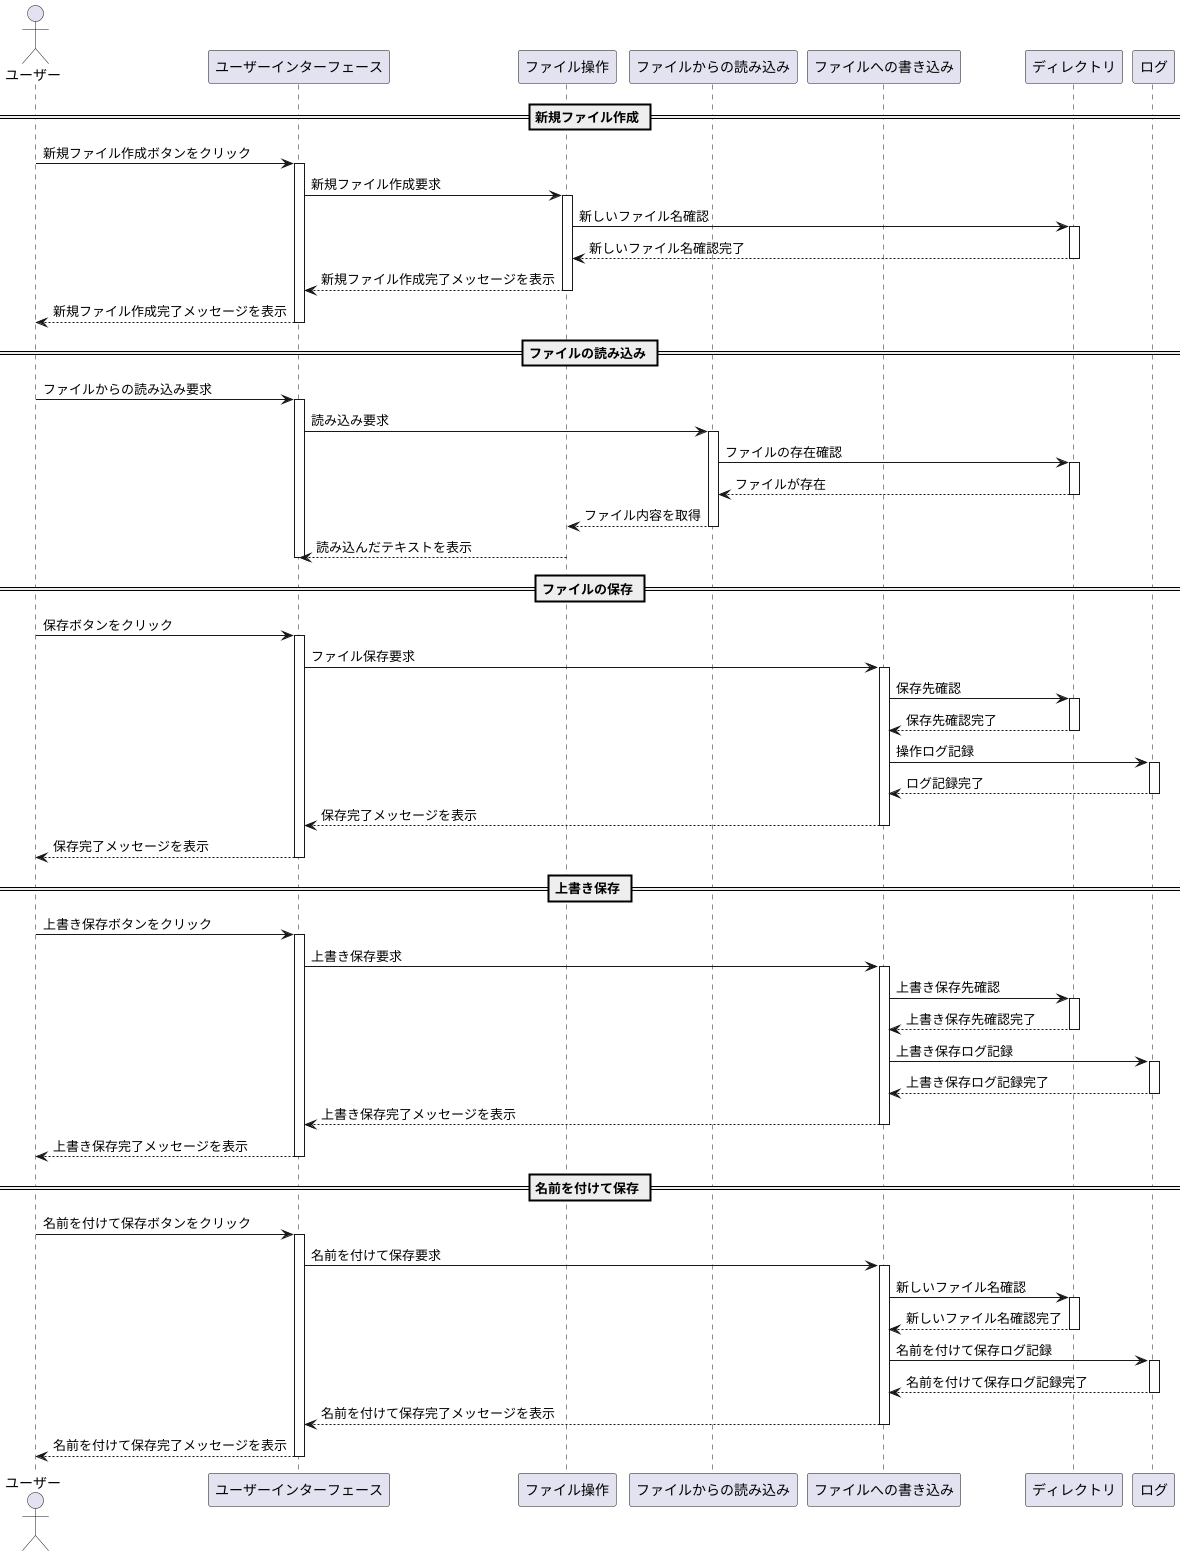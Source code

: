 @startuml

actor User as "ユーザー"
participant "ユーザーインターフェース" as UI
participant "ファイル操作" as FileOperation
participant "ファイルからの読み込み" as FileInput
participant "ファイルへの書き込み" as FileOutput
participant "ディレクトリ" as Directory
participant "ログ" as Log

== 新規ファイル作成 ==
User -> UI : 新規ファイル作成ボタンをクリック
activate UI

UI -> FileOperation : 新規ファイル作成要求
activate FileOperation

FileOperation -> Directory : 新しいファイル名確認
activate Directory

Directory --> FileOperation : 新しいファイル名確認完了
deactivate Directory

FileOperation --> UI : 新規ファイル作成完了メッセージを表示
deactivate FileOperation

UI --> User : 新規ファイル作成完了メッセージを表示
deactivate UI

== ファイルの読み込み ==
User -> UI : ファイルからの読み込み要求
activate UI

UI -> FileInput : 読み込み要求
activate FileInput

FileInput -> Directory : ファイルの存在確認
activate Directory

Directory --> FileInput : ファイルが存在
deactivate Directory

FileInput --> FileOperation : ファイル内容を取得
deactivate FileInput

FileOperation --> UI : 読み込んだテキストを表示
deactivate UI

== ファイルの保存 ==
User -> UI : 保存ボタンをクリック
activate UI

UI -> FileOutput : ファイル保存要求
activate FileOutput

FileOutput -> Directory : 保存先確認
activate Directory

Directory --> FileOutput : 保存先確認完了
deactivate Directory

FileOutput -> Log : 操作ログ記録
activate Log

Log --> FileOutput : ログ記録完了
deactivate Log

FileOutput --> UI : 保存完了メッセージを表示
deactivate FileOutput

UI --> User : 保存完了メッセージを表示
deactivate UI

== 上書き保存 ==
User -> UI : 上書き保存ボタンをクリック
activate UI

UI -> FileOutput : 上書き保存要求
activate FileOutput

FileOutput -> Directory : 上書き保存先確認
activate Directory

Directory --> FileOutput : 上書き保存先確認完了
deactivate Directory

FileOutput -> Log : 上書き保存ログ記録
activate Log

Log --> FileOutput : 上書き保存ログ記録完了
deactivate Log

FileOutput --> UI : 上書き保存完了メッセージを表示
deactivate FileOutput

UI --> User : 上書き保存完了メッセージを表示
deactivate UI

== 名前を付けて保存 ==
User -> UI : 名前を付けて保存ボタンをクリック
activate UI

UI -> FileOutput : 名前を付けて保存要求
activate FileOutput

FileOutput -> Directory : 新しいファイル名確認
activate Directory

Directory --> FileOutput : 新しいファイル名確認完了
deactivate Directory

FileOutput -> Log : 名前を付けて保存ログ記録
activate Log

Log --> FileOutput : 名前を付けて保存ログ記録完了
deactivate Log

FileOutput --> UI : 名前を付けて保存完了メッセージを表示
deactivate FileOutput

UI --> User : 名前を付けて保存完了メッセージを表示
deactivate UI

@enduml